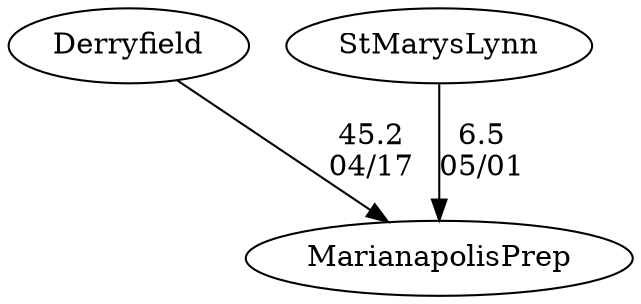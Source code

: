 digraph girls2foursMarianapolisPrep {Derryfield [URL="girls2foursMarianapolisPrepDerryfield.html"];MarianapolisPrep [URL="girls2foursMarianapolisPrepMarianapolisPrep.html"];StMarysLynn [URL="girls2foursMarianapolisPrepStMarysLynn.html"];StMarysLynn -> MarianapolisPrep[label="6.5
05/01", weight="94", tooltip="NEIRA Boys & Girls Fours,Marianapolis vs. St. Mary's-Lynn, Eagle Hill			
Distance: 1500m Conditions: Very little chop
None", URL="https://www.row2k.com/results/resultspage.cfm?UID=76E3EDF2C6F7CD5FEBCC72CEE9D056A7&cat=5", random="random"]; 
Derryfield -> MarianapolisPrep[label="45.2
04/17", weight="55", tooltip="NEIRA Boys & Girls Fours,Marianapolis vs. Derryfield			
Distance: 1500m Conditions: Stiff head wind throughout all races, particularly the first 700m. Comments: Thank you, Derryfield, for making the trip down from NH!
None", URL="https://www.row2k.com/results/resultspage.cfm?UID=572A866681F1A29F4BC821412ED10F61&cat=5", random="random"]}